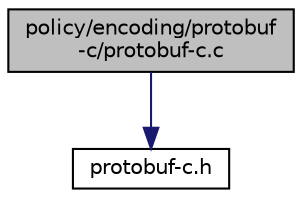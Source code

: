 digraph "policy/encoding/protobuf-c/protobuf-c.c"
{
  edge [fontname="Helvetica",fontsize="10",labelfontname="Helvetica",labelfontsize="10"];
  node [fontname="Helvetica",fontsize="10",shape=record];
  Node0 [label="policy/encoding/protobuf\l-c/protobuf-c.c",height=0.2,width=0.4,color="black", fillcolor="grey75", style="filled", fontcolor="black"];
  Node0 -> Node1 [color="midnightblue",fontsize="10",style="solid",fontname="Helvetica"];
  Node1 [label="protobuf-c.h",height=0.2,width=0.4,color="black", fillcolor="white", style="filled",URL="$protobuf-c_8h.html"];
}
